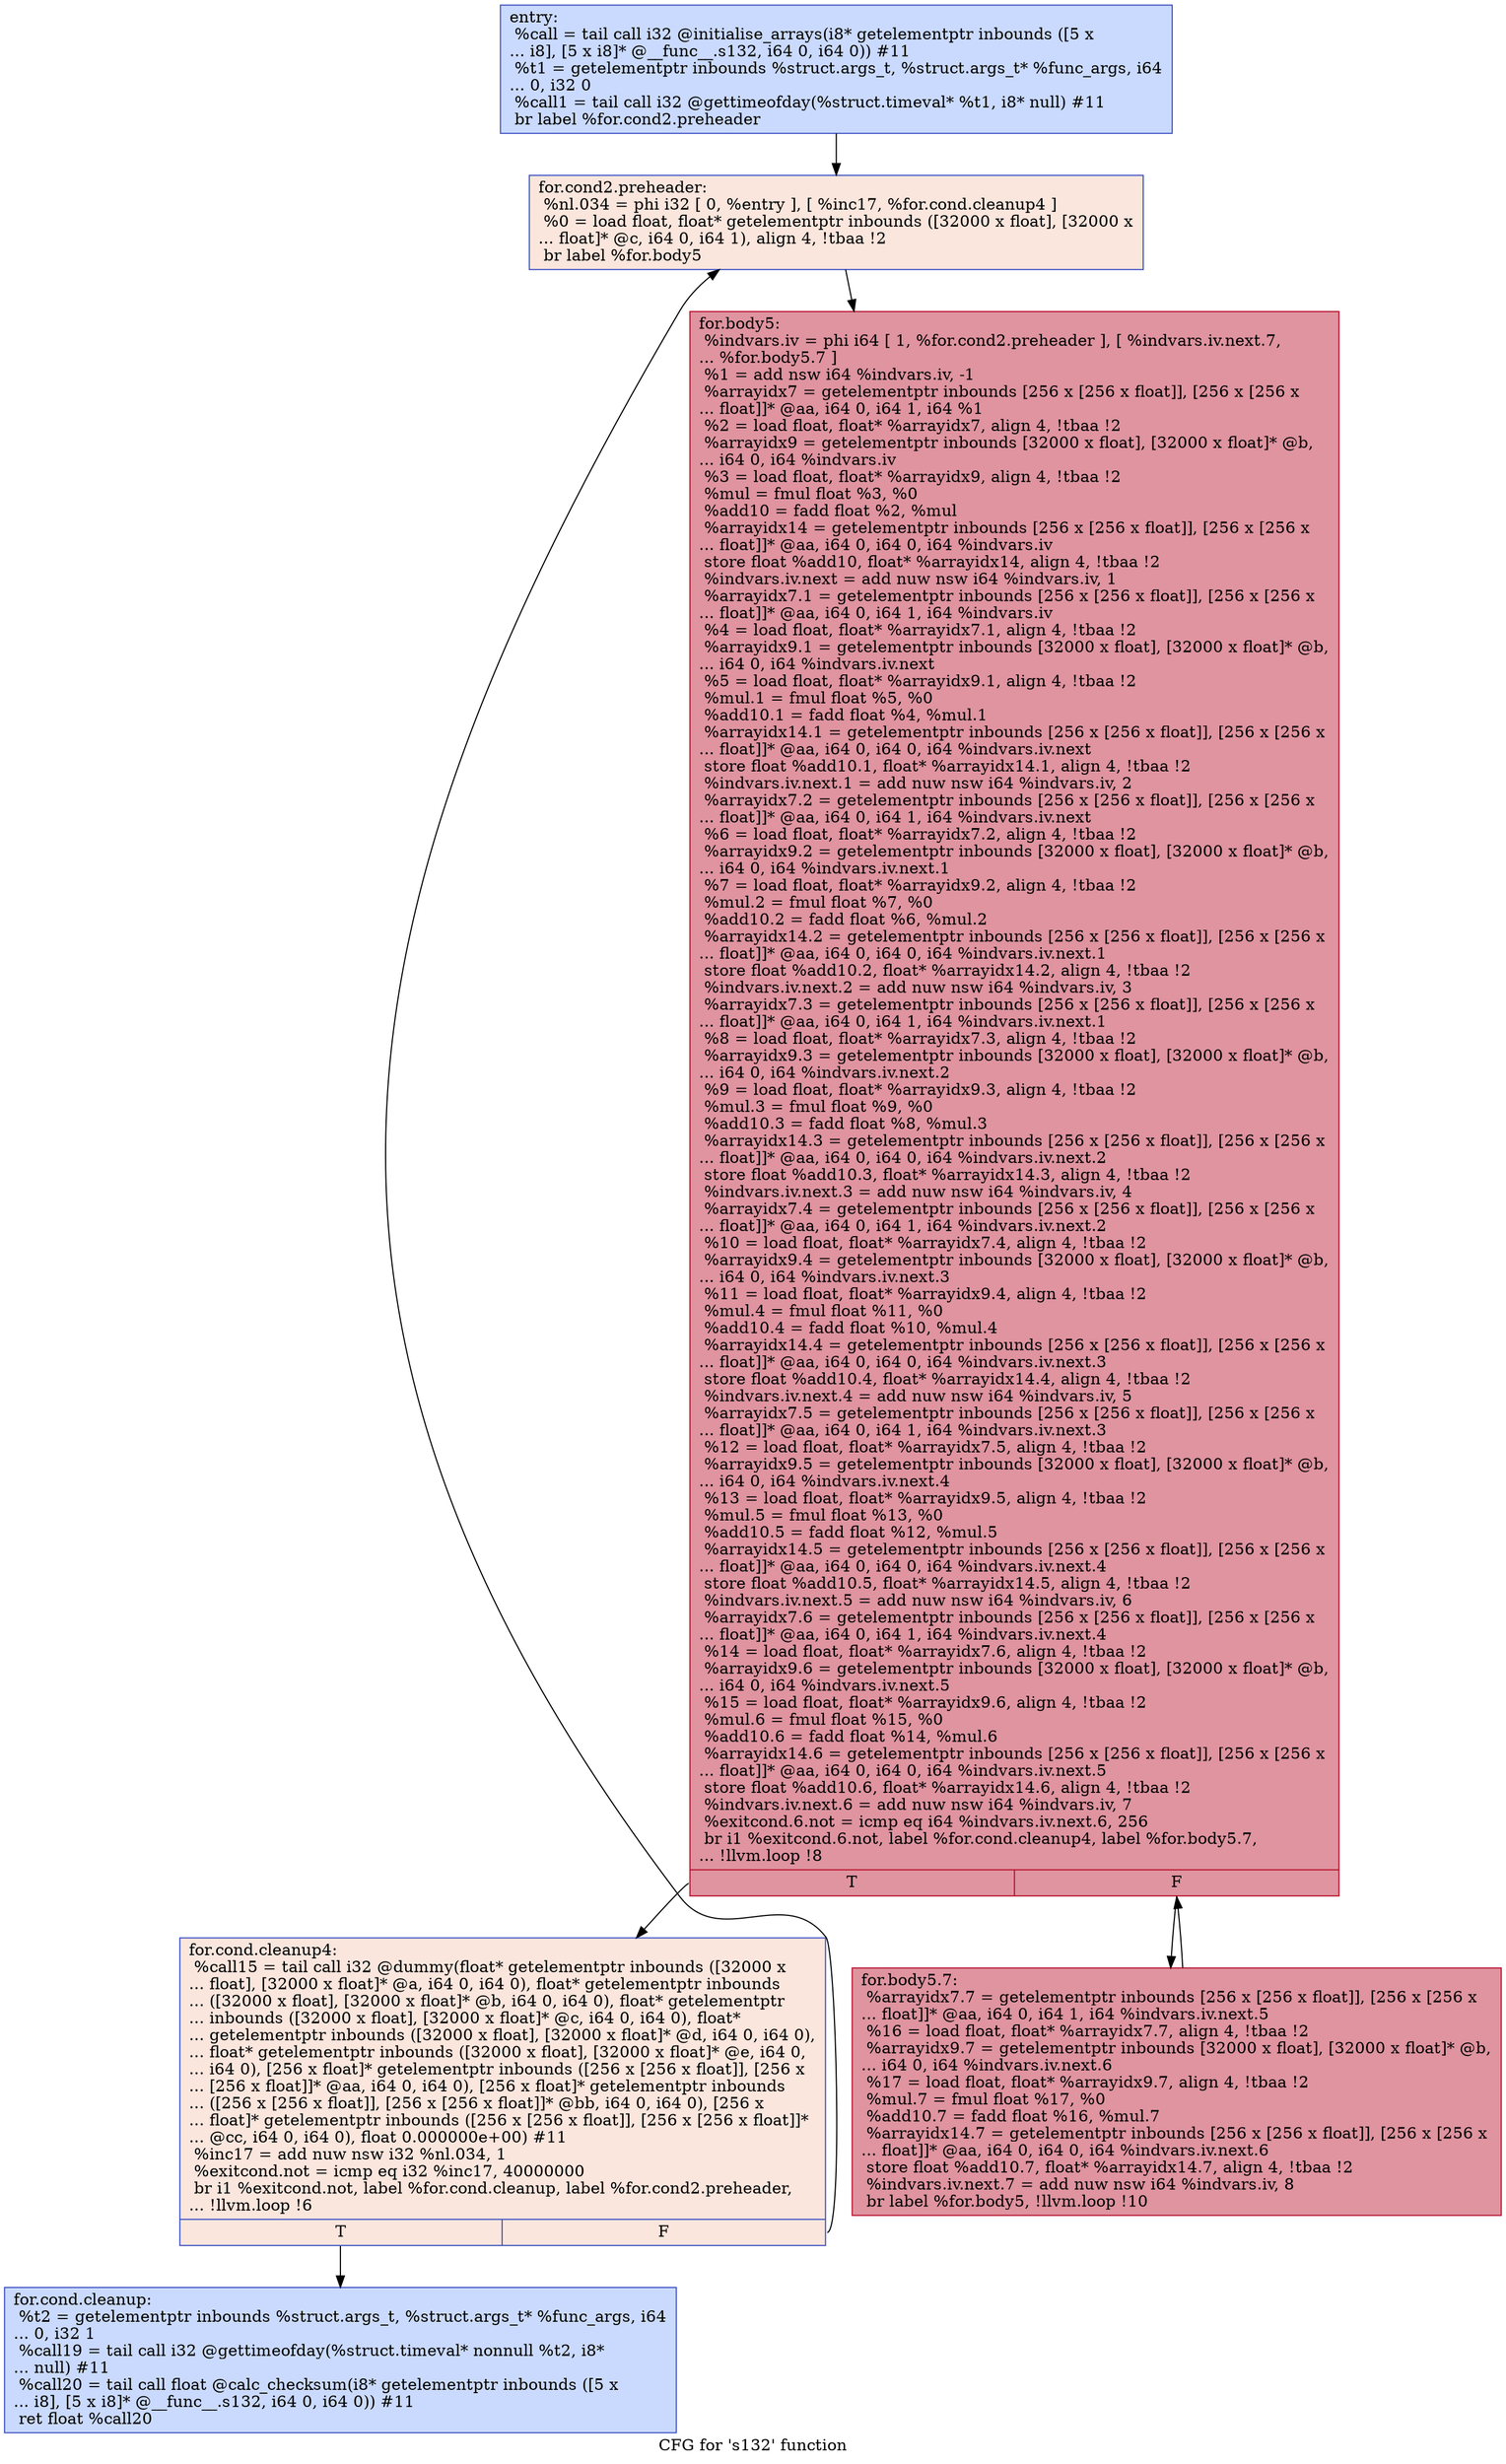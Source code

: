 digraph "CFG for 's132' function" {
	label="CFG for 's132' function";

	Node0x564c939eee60 [shape=record,color="#3d50c3ff", style=filled, fillcolor="#88abfd70",label="{entry:\l  %call = tail call i32 @initialise_arrays(i8* getelementptr inbounds ([5 x\l... i8], [5 x i8]* @__func__.s132, i64 0, i64 0)) #11\l  %t1 = getelementptr inbounds %struct.args_t, %struct.args_t* %func_args, i64\l... 0, i32 0\l  %call1 = tail call i32 @gettimeofday(%struct.timeval* %t1, i8* null) #11\l  br label %for.cond2.preheader\l}"];
	Node0x564c939eee60 -> Node0x564c939ef300;
	Node0x564c939ef300 [shape=record,color="#3d50c3ff", style=filled, fillcolor="#f3c7b170",label="{for.cond2.preheader:                              \l  %nl.034 = phi i32 [ 0, %entry ], [ %inc17, %for.cond.cleanup4 ]\l  %0 = load float, float* getelementptr inbounds ([32000 x float], [32000 x\l... float]* @c, i64 0, i64 1), align 4, !tbaa !2\l  br label %for.body5\l}"];
	Node0x564c939ef300 -> Node0x564c939ef650;
	Node0x564c939ef770 [shape=record,color="#3d50c3ff", style=filled, fillcolor="#88abfd70",label="{for.cond.cleanup:                                 \l  %t2 = getelementptr inbounds %struct.args_t, %struct.args_t* %func_args, i64\l... 0, i32 1\l  %call19 = tail call i32 @gettimeofday(%struct.timeval* nonnull %t2, i8*\l... null) #11\l  %call20 = tail call float @calc_checksum(i8* getelementptr inbounds ([5 x\l... i8], [5 x i8]* @__func__.s132, i64 0, i64 0)) #11\l  ret float %call20\l}"];
	Node0x564c939ef420 [shape=record,color="#3d50c3ff", style=filled, fillcolor="#f3c7b170",label="{for.cond.cleanup4:                                \l  %call15 = tail call i32 @dummy(float* getelementptr inbounds ([32000 x\l... float], [32000 x float]* @a, i64 0, i64 0), float* getelementptr inbounds\l... ([32000 x float], [32000 x float]* @b, i64 0, i64 0), float* getelementptr\l... inbounds ([32000 x float], [32000 x float]* @c, i64 0, i64 0), float*\l... getelementptr inbounds ([32000 x float], [32000 x float]* @d, i64 0, i64 0),\l... float* getelementptr inbounds ([32000 x float], [32000 x float]* @e, i64 0,\l... i64 0), [256 x float]* getelementptr inbounds ([256 x [256 x float]], [256 x\l... [256 x float]]* @aa, i64 0, i64 0), [256 x float]* getelementptr inbounds\l... ([256 x [256 x float]], [256 x [256 x float]]* @bb, i64 0, i64 0), [256 x\l... float]* getelementptr inbounds ([256 x [256 x float]], [256 x [256 x float]]*\l... @cc, i64 0, i64 0), float 0.000000e+00) #11\l  %inc17 = add nuw nsw i32 %nl.034, 1\l  %exitcond.not = icmp eq i32 %inc17, 40000000\l  br i1 %exitcond.not, label %for.cond.cleanup, label %for.cond2.preheader,\l... !llvm.loop !6\l|{<s0>T|<s1>F}}"];
	Node0x564c939ef420:s0 -> Node0x564c939ef770;
	Node0x564c939ef420:s1 -> Node0x564c939ef300;
	Node0x564c939ef650 [shape=record,color="#b70d28ff", style=filled, fillcolor="#b70d2870",label="{for.body5:                                        \l  %indvars.iv = phi i64 [ 1, %for.cond2.preheader ], [ %indvars.iv.next.7,\l... %for.body5.7 ]\l  %1 = add nsw i64 %indvars.iv, -1\l  %arrayidx7 = getelementptr inbounds [256 x [256 x float]], [256 x [256 x\l... float]]* @aa, i64 0, i64 1, i64 %1\l  %2 = load float, float* %arrayidx7, align 4, !tbaa !2\l  %arrayidx9 = getelementptr inbounds [32000 x float], [32000 x float]* @b,\l... i64 0, i64 %indvars.iv\l  %3 = load float, float* %arrayidx9, align 4, !tbaa !2\l  %mul = fmul float %3, %0\l  %add10 = fadd float %2, %mul\l  %arrayidx14 = getelementptr inbounds [256 x [256 x float]], [256 x [256 x\l... float]]* @aa, i64 0, i64 0, i64 %indvars.iv\l  store float %add10, float* %arrayidx14, align 4, !tbaa !2\l  %indvars.iv.next = add nuw nsw i64 %indvars.iv, 1\l  %arrayidx7.1 = getelementptr inbounds [256 x [256 x float]], [256 x [256 x\l... float]]* @aa, i64 0, i64 1, i64 %indvars.iv\l  %4 = load float, float* %arrayidx7.1, align 4, !tbaa !2\l  %arrayidx9.1 = getelementptr inbounds [32000 x float], [32000 x float]* @b,\l... i64 0, i64 %indvars.iv.next\l  %5 = load float, float* %arrayidx9.1, align 4, !tbaa !2\l  %mul.1 = fmul float %5, %0\l  %add10.1 = fadd float %4, %mul.1\l  %arrayidx14.1 = getelementptr inbounds [256 x [256 x float]], [256 x [256 x\l... float]]* @aa, i64 0, i64 0, i64 %indvars.iv.next\l  store float %add10.1, float* %arrayidx14.1, align 4, !tbaa !2\l  %indvars.iv.next.1 = add nuw nsw i64 %indvars.iv, 2\l  %arrayidx7.2 = getelementptr inbounds [256 x [256 x float]], [256 x [256 x\l... float]]* @aa, i64 0, i64 1, i64 %indvars.iv.next\l  %6 = load float, float* %arrayidx7.2, align 4, !tbaa !2\l  %arrayidx9.2 = getelementptr inbounds [32000 x float], [32000 x float]* @b,\l... i64 0, i64 %indvars.iv.next.1\l  %7 = load float, float* %arrayidx9.2, align 4, !tbaa !2\l  %mul.2 = fmul float %7, %0\l  %add10.2 = fadd float %6, %mul.2\l  %arrayidx14.2 = getelementptr inbounds [256 x [256 x float]], [256 x [256 x\l... float]]* @aa, i64 0, i64 0, i64 %indvars.iv.next.1\l  store float %add10.2, float* %arrayidx14.2, align 4, !tbaa !2\l  %indvars.iv.next.2 = add nuw nsw i64 %indvars.iv, 3\l  %arrayidx7.3 = getelementptr inbounds [256 x [256 x float]], [256 x [256 x\l... float]]* @aa, i64 0, i64 1, i64 %indvars.iv.next.1\l  %8 = load float, float* %arrayidx7.3, align 4, !tbaa !2\l  %arrayidx9.3 = getelementptr inbounds [32000 x float], [32000 x float]* @b,\l... i64 0, i64 %indvars.iv.next.2\l  %9 = load float, float* %arrayidx9.3, align 4, !tbaa !2\l  %mul.3 = fmul float %9, %0\l  %add10.3 = fadd float %8, %mul.3\l  %arrayidx14.3 = getelementptr inbounds [256 x [256 x float]], [256 x [256 x\l... float]]* @aa, i64 0, i64 0, i64 %indvars.iv.next.2\l  store float %add10.3, float* %arrayidx14.3, align 4, !tbaa !2\l  %indvars.iv.next.3 = add nuw nsw i64 %indvars.iv, 4\l  %arrayidx7.4 = getelementptr inbounds [256 x [256 x float]], [256 x [256 x\l... float]]* @aa, i64 0, i64 1, i64 %indvars.iv.next.2\l  %10 = load float, float* %arrayidx7.4, align 4, !tbaa !2\l  %arrayidx9.4 = getelementptr inbounds [32000 x float], [32000 x float]* @b,\l... i64 0, i64 %indvars.iv.next.3\l  %11 = load float, float* %arrayidx9.4, align 4, !tbaa !2\l  %mul.4 = fmul float %11, %0\l  %add10.4 = fadd float %10, %mul.4\l  %arrayidx14.4 = getelementptr inbounds [256 x [256 x float]], [256 x [256 x\l... float]]* @aa, i64 0, i64 0, i64 %indvars.iv.next.3\l  store float %add10.4, float* %arrayidx14.4, align 4, !tbaa !2\l  %indvars.iv.next.4 = add nuw nsw i64 %indvars.iv, 5\l  %arrayidx7.5 = getelementptr inbounds [256 x [256 x float]], [256 x [256 x\l... float]]* @aa, i64 0, i64 1, i64 %indvars.iv.next.3\l  %12 = load float, float* %arrayidx7.5, align 4, !tbaa !2\l  %arrayidx9.5 = getelementptr inbounds [32000 x float], [32000 x float]* @b,\l... i64 0, i64 %indvars.iv.next.4\l  %13 = load float, float* %arrayidx9.5, align 4, !tbaa !2\l  %mul.5 = fmul float %13, %0\l  %add10.5 = fadd float %12, %mul.5\l  %arrayidx14.5 = getelementptr inbounds [256 x [256 x float]], [256 x [256 x\l... float]]* @aa, i64 0, i64 0, i64 %indvars.iv.next.4\l  store float %add10.5, float* %arrayidx14.5, align 4, !tbaa !2\l  %indvars.iv.next.5 = add nuw nsw i64 %indvars.iv, 6\l  %arrayidx7.6 = getelementptr inbounds [256 x [256 x float]], [256 x [256 x\l... float]]* @aa, i64 0, i64 1, i64 %indvars.iv.next.4\l  %14 = load float, float* %arrayidx7.6, align 4, !tbaa !2\l  %arrayidx9.6 = getelementptr inbounds [32000 x float], [32000 x float]* @b,\l... i64 0, i64 %indvars.iv.next.5\l  %15 = load float, float* %arrayidx9.6, align 4, !tbaa !2\l  %mul.6 = fmul float %15, %0\l  %add10.6 = fadd float %14, %mul.6\l  %arrayidx14.6 = getelementptr inbounds [256 x [256 x float]], [256 x [256 x\l... float]]* @aa, i64 0, i64 0, i64 %indvars.iv.next.5\l  store float %add10.6, float* %arrayidx14.6, align 4, !tbaa !2\l  %indvars.iv.next.6 = add nuw nsw i64 %indvars.iv, 7\l  %exitcond.6.not = icmp eq i64 %indvars.iv.next.6, 256\l  br i1 %exitcond.6.not, label %for.cond.cleanup4, label %for.body5.7,\l... !llvm.loop !8\l|{<s0>T|<s1>F}}"];
	Node0x564c939ef650:s0 -> Node0x564c939ef420;
	Node0x564c939ef650:s1 -> Node0x564c939f01e0;
	Node0x564c939f01e0 [shape=record,color="#b70d28ff", style=filled, fillcolor="#b70d2870",label="{for.body5.7:                                      \l  %arrayidx7.7 = getelementptr inbounds [256 x [256 x float]], [256 x [256 x\l... float]]* @aa, i64 0, i64 1, i64 %indvars.iv.next.5\l  %16 = load float, float* %arrayidx7.7, align 4, !tbaa !2\l  %arrayidx9.7 = getelementptr inbounds [32000 x float], [32000 x float]* @b,\l... i64 0, i64 %indvars.iv.next.6\l  %17 = load float, float* %arrayidx9.7, align 4, !tbaa !2\l  %mul.7 = fmul float %17, %0\l  %add10.7 = fadd float %16, %mul.7\l  %arrayidx14.7 = getelementptr inbounds [256 x [256 x float]], [256 x [256 x\l... float]]* @aa, i64 0, i64 0, i64 %indvars.iv.next.6\l  store float %add10.7, float* %arrayidx14.7, align 4, !tbaa !2\l  %indvars.iv.next.7 = add nuw nsw i64 %indvars.iv, 8\l  br label %for.body5, !llvm.loop !10\l}"];
	Node0x564c939f01e0 -> Node0x564c939ef650;
}
